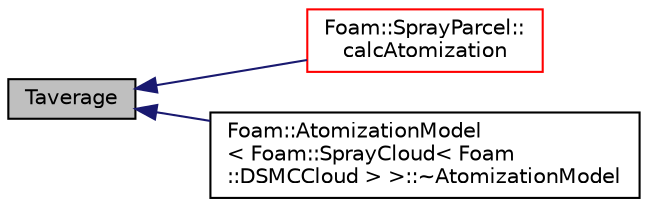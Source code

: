 digraph "Taverage"
{
  bgcolor="transparent";
  edge [fontname="Helvetica",fontsize="10",labelfontname="Helvetica",labelfontsize="10"];
  node [fontname="Helvetica",fontsize="10",shape=record];
  rankdir="LR";
  Node17 [label="Taverage",height=0.2,width=0.4,color="black", fillcolor="grey75", style="filled", fontcolor="black"];
  Node17 -> Node18 [dir="back",color="midnightblue",fontsize="10",style="solid",fontname="Helvetica"];
  Node18 [label="Foam::SprayParcel::\lcalcAtomization",height=0.2,width=0.4,color="red",URL="$a25665.html#a1a437fdd14fbafd4141d04db0ff7f246",tooltip="Correct parcel properties according to atomization model. "];
  Node17 -> Node24 [dir="back",color="midnightblue",fontsize="10",style="solid",fontname="Helvetica"];
  Node24 [label="Foam::AtomizationModel\l\< Foam::SprayCloud\< Foam\l::DSMCCloud \> \>::~AtomizationModel",height=0.2,width=0.4,color="black",URL="$a25653.html#a495a2c68cc75f816656c6c985df284c0",tooltip="Destructor. "];
}
